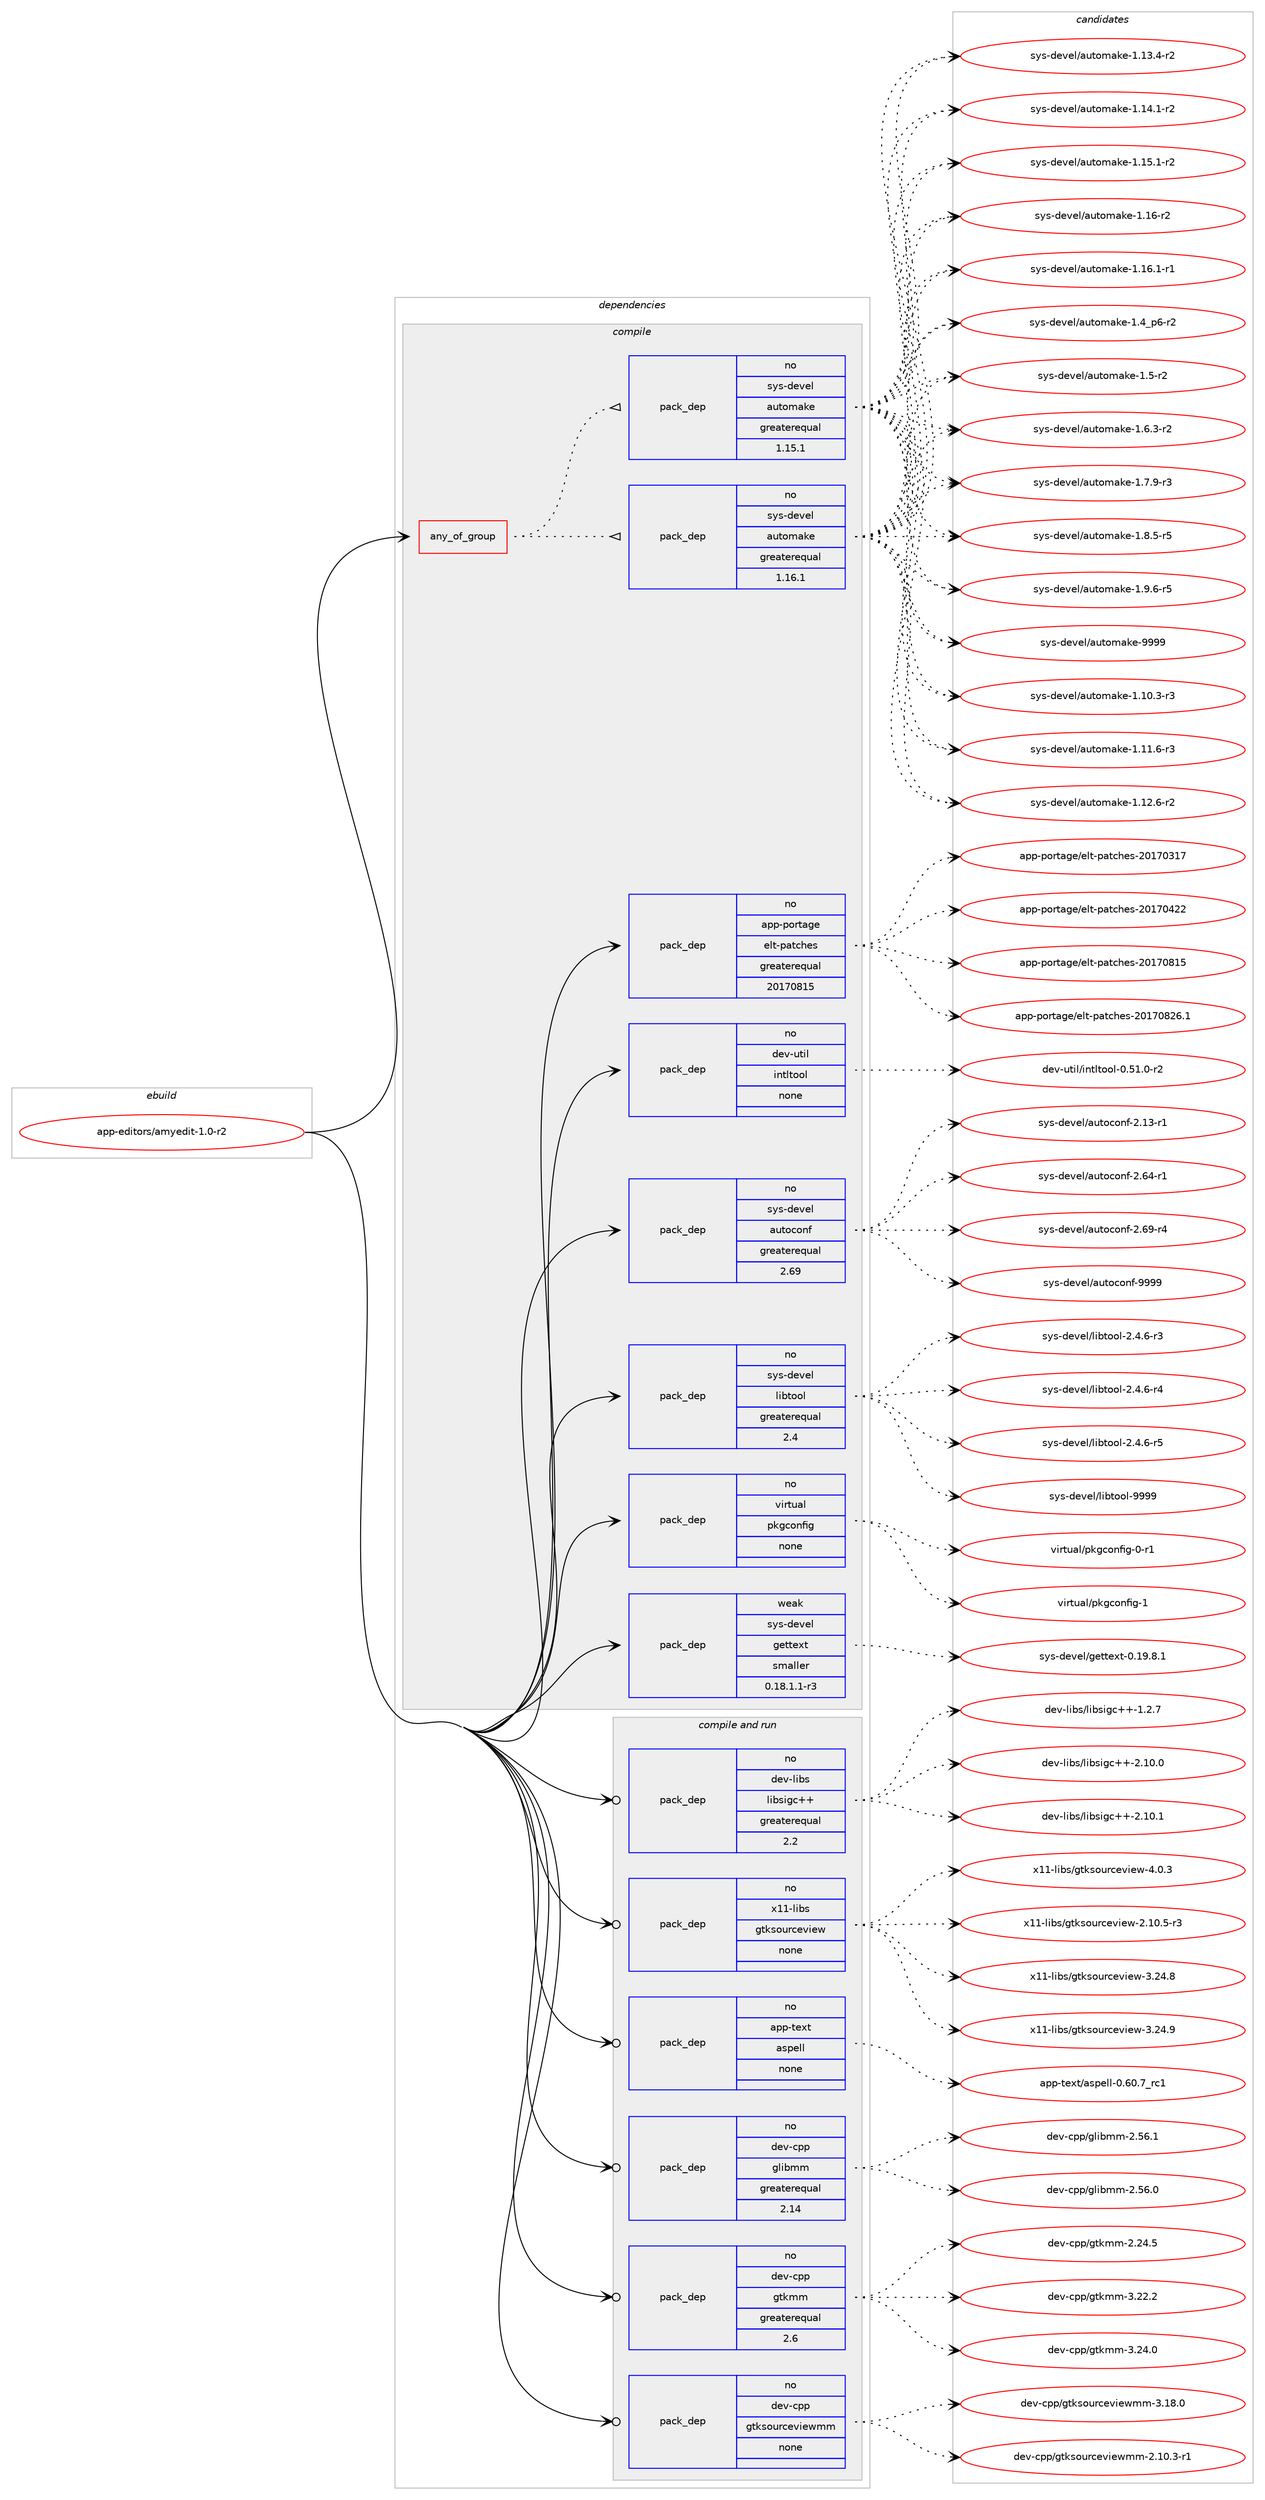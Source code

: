 digraph prolog {

# *************
# Graph options
# *************

newrank=true;
concentrate=true;
compound=true;
graph [rankdir=LR,fontname=Helvetica,fontsize=10,ranksep=1.5];#, ranksep=2.5, nodesep=0.2];
edge  [arrowhead=vee];
node  [fontname=Helvetica,fontsize=10];

# **********
# The ebuild
# **********

subgraph cluster_leftcol {
color=gray;
rank=same;
label=<<i>ebuild</i>>;
id [label="app-editors/amyedit-1.0-r2", color=red, width=4, href="../app-editors/amyedit-1.0-r2.svg"];
}

# ****************
# The dependencies
# ****************

subgraph cluster_midcol {
color=gray;
label=<<i>dependencies</i>>;
subgraph cluster_compile {
fillcolor="#eeeeee";
style=filled;
label=<<i>compile</i>>;
subgraph any19372 {
dependency1278524 [label=<<TABLE BORDER="0" CELLBORDER="1" CELLSPACING="0" CELLPADDING="4"><TR><TD CELLPADDING="10">any_of_group</TD></TR></TABLE>>, shape=none, color=red];subgraph pack910470 {
dependency1278525 [label=<<TABLE BORDER="0" CELLBORDER="1" CELLSPACING="0" CELLPADDING="4" WIDTH="220"><TR><TD ROWSPAN="6" CELLPADDING="30">pack_dep</TD></TR><TR><TD WIDTH="110">no</TD></TR><TR><TD>sys-devel</TD></TR><TR><TD>automake</TD></TR><TR><TD>greaterequal</TD></TR><TR><TD>1.16.1</TD></TR></TABLE>>, shape=none, color=blue];
}
dependency1278524:e -> dependency1278525:w [weight=20,style="dotted",arrowhead="oinv"];
subgraph pack910471 {
dependency1278526 [label=<<TABLE BORDER="0" CELLBORDER="1" CELLSPACING="0" CELLPADDING="4" WIDTH="220"><TR><TD ROWSPAN="6" CELLPADDING="30">pack_dep</TD></TR><TR><TD WIDTH="110">no</TD></TR><TR><TD>sys-devel</TD></TR><TR><TD>automake</TD></TR><TR><TD>greaterequal</TD></TR><TR><TD>1.15.1</TD></TR></TABLE>>, shape=none, color=blue];
}
dependency1278524:e -> dependency1278526:w [weight=20,style="dotted",arrowhead="oinv"];
}
id:e -> dependency1278524:w [weight=20,style="solid",arrowhead="vee"];
subgraph pack910472 {
dependency1278527 [label=<<TABLE BORDER="0" CELLBORDER="1" CELLSPACING="0" CELLPADDING="4" WIDTH="220"><TR><TD ROWSPAN="6" CELLPADDING="30">pack_dep</TD></TR><TR><TD WIDTH="110">no</TD></TR><TR><TD>app-portage</TD></TR><TR><TD>elt-patches</TD></TR><TR><TD>greaterequal</TD></TR><TR><TD>20170815</TD></TR></TABLE>>, shape=none, color=blue];
}
id:e -> dependency1278527:w [weight=20,style="solid",arrowhead="vee"];
subgraph pack910473 {
dependency1278528 [label=<<TABLE BORDER="0" CELLBORDER="1" CELLSPACING="0" CELLPADDING="4" WIDTH="220"><TR><TD ROWSPAN="6" CELLPADDING="30">pack_dep</TD></TR><TR><TD WIDTH="110">no</TD></TR><TR><TD>dev-util</TD></TR><TR><TD>intltool</TD></TR><TR><TD>none</TD></TR><TR><TD></TD></TR></TABLE>>, shape=none, color=blue];
}
id:e -> dependency1278528:w [weight=20,style="solid",arrowhead="vee"];
subgraph pack910474 {
dependency1278529 [label=<<TABLE BORDER="0" CELLBORDER="1" CELLSPACING="0" CELLPADDING="4" WIDTH="220"><TR><TD ROWSPAN="6" CELLPADDING="30">pack_dep</TD></TR><TR><TD WIDTH="110">no</TD></TR><TR><TD>sys-devel</TD></TR><TR><TD>autoconf</TD></TR><TR><TD>greaterequal</TD></TR><TR><TD>2.69</TD></TR></TABLE>>, shape=none, color=blue];
}
id:e -> dependency1278529:w [weight=20,style="solid",arrowhead="vee"];
subgraph pack910475 {
dependency1278530 [label=<<TABLE BORDER="0" CELLBORDER="1" CELLSPACING="0" CELLPADDING="4" WIDTH="220"><TR><TD ROWSPAN="6" CELLPADDING="30">pack_dep</TD></TR><TR><TD WIDTH="110">no</TD></TR><TR><TD>sys-devel</TD></TR><TR><TD>libtool</TD></TR><TR><TD>greaterequal</TD></TR><TR><TD>2.4</TD></TR></TABLE>>, shape=none, color=blue];
}
id:e -> dependency1278530:w [weight=20,style="solid",arrowhead="vee"];
subgraph pack910476 {
dependency1278531 [label=<<TABLE BORDER="0" CELLBORDER="1" CELLSPACING="0" CELLPADDING="4" WIDTH="220"><TR><TD ROWSPAN="6" CELLPADDING="30">pack_dep</TD></TR><TR><TD WIDTH="110">no</TD></TR><TR><TD>virtual</TD></TR><TR><TD>pkgconfig</TD></TR><TR><TD>none</TD></TR><TR><TD></TD></TR></TABLE>>, shape=none, color=blue];
}
id:e -> dependency1278531:w [weight=20,style="solid",arrowhead="vee"];
subgraph pack910477 {
dependency1278532 [label=<<TABLE BORDER="0" CELLBORDER="1" CELLSPACING="0" CELLPADDING="4" WIDTH="220"><TR><TD ROWSPAN="6" CELLPADDING="30">pack_dep</TD></TR><TR><TD WIDTH="110">weak</TD></TR><TR><TD>sys-devel</TD></TR><TR><TD>gettext</TD></TR><TR><TD>smaller</TD></TR><TR><TD>0.18.1.1-r3</TD></TR></TABLE>>, shape=none, color=blue];
}
id:e -> dependency1278532:w [weight=20,style="solid",arrowhead="vee"];
}
subgraph cluster_compileandrun {
fillcolor="#eeeeee";
style=filled;
label=<<i>compile and run</i>>;
subgraph pack910478 {
dependency1278533 [label=<<TABLE BORDER="0" CELLBORDER="1" CELLSPACING="0" CELLPADDING="4" WIDTH="220"><TR><TD ROWSPAN="6" CELLPADDING="30">pack_dep</TD></TR><TR><TD WIDTH="110">no</TD></TR><TR><TD>app-text</TD></TR><TR><TD>aspell</TD></TR><TR><TD>none</TD></TR><TR><TD></TD></TR></TABLE>>, shape=none, color=blue];
}
id:e -> dependency1278533:w [weight=20,style="solid",arrowhead="odotvee"];
subgraph pack910479 {
dependency1278534 [label=<<TABLE BORDER="0" CELLBORDER="1" CELLSPACING="0" CELLPADDING="4" WIDTH="220"><TR><TD ROWSPAN="6" CELLPADDING="30">pack_dep</TD></TR><TR><TD WIDTH="110">no</TD></TR><TR><TD>dev-cpp</TD></TR><TR><TD>glibmm</TD></TR><TR><TD>greaterequal</TD></TR><TR><TD>2.14</TD></TR></TABLE>>, shape=none, color=blue];
}
id:e -> dependency1278534:w [weight=20,style="solid",arrowhead="odotvee"];
subgraph pack910480 {
dependency1278535 [label=<<TABLE BORDER="0" CELLBORDER="1" CELLSPACING="0" CELLPADDING="4" WIDTH="220"><TR><TD ROWSPAN="6" CELLPADDING="30">pack_dep</TD></TR><TR><TD WIDTH="110">no</TD></TR><TR><TD>dev-cpp</TD></TR><TR><TD>gtkmm</TD></TR><TR><TD>greaterequal</TD></TR><TR><TD>2.6</TD></TR></TABLE>>, shape=none, color=blue];
}
id:e -> dependency1278535:w [weight=20,style="solid",arrowhead="odotvee"];
subgraph pack910481 {
dependency1278536 [label=<<TABLE BORDER="0" CELLBORDER="1" CELLSPACING="0" CELLPADDING="4" WIDTH="220"><TR><TD ROWSPAN="6" CELLPADDING="30">pack_dep</TD></TR><TR><TD WIDTH="110">no</TD></TR><TR><TD>dev-cpp</TD></TR><TR><TD>gtksourceviewmm</TD></TR><TR><TD>none</TD></TR><TR><TD></TD></TR></TABLE>>, shape=none, color=blue];
}
id:e -> dependency1278536:w [weight=20,style="solid",arrowhead="odotvee"];
subgraph pack910482 {
dependency1278537 [label=<<TABLE BORDER="0" CELLBORDER="1" CELLSPACING="0" CELLPADDING="4" WIDTH="220"><TR><TD ROWSPAN="6" CELLPADDING="30">pack_dep</TD></TR><TR><TD WIDTH="110">no</TD></TR><TR><TD>dev-libs</TD></TR><TR><TD>libsigc++</TD></TR><TR><TD>greaterequal</TD></TR><TR><TD>2.2</TD></TR></TABLE>>, shape=none, color=blue];
}
id:e -> dependency1278537:w [weight=20,style="solid",arrowhead="odotvee"];
subgraph pack910483 {
dependency1278538 [label=<<TABLE BORDER="0" CELLBORDER="1" CELLSPACING="0" CELLPADDING="4" WIDTH="220"><TR><TD ROWSPAN="6" CELLPADDING="30">pack_dep</TD></TR><TR><TD WIDTH="110">no</TD></TR><TR><TD>x11-libs</TD></TR><TR><TD>gtksourceview</TD></TR><TR><TD>none</TD></TR><TR><TD></TD></TR></TABLE>>, shape=none, color=blue];
}
id:e -> dependency1278538:w [weight=20,style="solid",arrowhead="odotvee"];
}
subgraph cluster_run {
fillcolor="#eeeeee";
style=filled;
label=<<i>run</i>>;
}
}

# **************
# The candidates
# **************

subgraph cluster_choices {
rank=same;
color=gray;
label=<<i>candidates</i>>;

subgraph choice910470 {
color=black;
nodesep=1;
choice11512111545100101118101108479711711611110997107101454946494846514511451 [label="sys-devel/automake-1.10.3-r3", color=red, width=4,href="../sys-devel/automake-1.10.3-r3.svg"];
choice11512111545100101118101108479711711611110997107101454946494946544511451 [label="sys-devel/automake-1.11.6-r3", color=red, width=4,href="../sys-devel/automake-1.11.6-r3.svg"];
choice11512111545100101118101108479711711611110997107101454946495046544511450 [label="sys-devel/automake-1.12.6-r2", color=red, width=4,href="../sys-devel/automake-1.12.6-r2.svg"];
choice11512111545100101118101108479711711611110997107101454946495146524511450 [label="sys-devel/automake-1.13.4-r2", color=red, width=4,href="../sys-devel/automake-1.13.4-r2.svg"];
choice11512111545100101118101108479711711611110997107101454946495246494511450 [label="sys-devel/automake-1.14.1-r2", color=red, width=4,href="../sys-devel/automake-1.14.1-r2.svg"];
choice11512111545100101118101108479711711611110997107101454946495346494511450 [label="sys-devel/automake-1.15.1-r2", color=red, width=4,href="../sys-devel/automake-1.15.1-r2.svg"];
choice1151211154510010111810110847971171161111099710710145494649544511450 [label="sys-devel/automake-1.16-r2", color=red, width=4,href="../sys-devel/automake-1.16-r2.svg"];
choice11512111545100101118101108479711711611110997107101454946495446494511449 [label="sys-devel/automake-1.16.1-r1", color=red, width=4,href="../sys-devel/automake-1.16.1-r1.svg"];
choice115121115451001011181011084797117116111109971071014549465295112544511450 [label="sys-devel/automake-1.4_p6-r2", color=red, width=4,href="../sys-devel/automake-1.4_p6-r2.svg"];
choice11512111545100101118101108479711711611110997107101454946534511450 [label="sys-devel/automake-1.5-r2", color=red, width=4,href="../sys-devel/automake-1.5-r2.svg"];
choice115121115451001011181011084797117116111109971071014549465446514511450 [label="sys-devel/automake-1.6.3-r2", color=red, width=4,href="../sys-devel/automake-1.6.3-r2.svg"];
choice115121115451001011181011084797117116111109971071014549465546574511451 [label="sys-devel/automake-1.7.9-r3", color=red, width=4,href="../sys-devel/automake-1.7.9-r3.svg"];
choice115121115451001011181011084797117116111109971071014549465646534511453 [label="sys-devel/automake-1.8.5-r5", color=red, width=4,href="../sys-devel/automake-1.8.5-r5.svg"];
choice115121115451001011181011084797117116111109971071014549465746544511453 [label="sys-devel/automake-1.9.6-r5", color=red, width=4,href="../sys-devel/automake-1.9.6-r5.svg"];
choice115121115451001011181011084797117116111109971071014557575757 [label="sys-devel/automake-9999", color=red, width=4,href="../sys-devel/automake-9999.svg"];
dependency1278525:e -> choice11512111545100101118101108479711711611110997107101454946494846514511451:w [style=dotted,weight="100"];
dependency1278525:e -> choice11512111545100101118101108479711711611110997107101454946494946544511451:w [style=dotted,weight="100"];
dependency1278525:e -> choice11512111545100101118101108479711711611110997107101454946495046544511450:w [style=dotted,weight="100"];
dependency1278525:e -> choice11512111545100101118101108479711711611110997107101454946495146524511450:w [style=dotted,weight="100"];
dependency1278525:e -> choice11512111545100101118101108479711711611110997107101454946495246494511450:w [style=dotted,weight="100"];
dependency1278525:e -> choice11512111545100101118101108479711711611110997107101454946495346494511450:w [style=dotted,weight="100"];
dependency1278525:e -> choice1151211154510010111810110847971171161111099710710145494649544511450:w [style=dotted,weight="100"];
dependency1278525:e -> choice11512111545100101118101108479711711611110997107101454946495446494511449:w [style=dotted,weight="100"];
dependency1278525:e -> choice115121115451001011181011084797117116111109971071014549465295112544511450:w [style=dotted,weight="100"];
dependency1278525:e -> choice11512111545100101118101108479711711611110997107101454946534511450:w [style=dotted,weight="100"];
dependency1278525:e -> choice115121115451001011181011084797117116111109971071014549465446514511450:w [style=dotted,weight="100"];
dependency1278525:e -> choice115121115451001011181011084797117116111109971071014549465546574511451:w [style=dotted,weight="100"];
dependency1278525:e -> choice115121115451001011181011084797117116111109971071014549465646534511453:w [style=dotted,weight="100"];
dependency1278525:e -> choice115121115451001011181011084797117116111109971071014549465746544511453:w [style=dotted,weight="100"];
dependency1278525:e -> choice115121115451001011181011084797117116111109971071014557575757:w [style=dotted,weight="100"];
}
subgraph choice910471 {
color=black;
nodesep=1;
choice11512111545100101118101108479711711611110997107101454946494846514511451 [label="sys-devel/automake-1.10.3-r3", color=red, width=4,href="../sys-devel/automake-1.10.3-r3.svg"];
choice11512111545100101118101108479711711611110997107101454946494946544511451 [label="sys-devel/automake-1.11.6-r3", color=red, width=4,href="../sys-devel/automake-1.11.6-r3.svg"];
choice11512111545100101118101108479711711611110997107101454946495046544511450 [label="sys-devel/automake-1.12.6-r2", color=red, width=4,href="../sys-devel/automake-1.12.6-r2.svg"];
choice11512111545100101118101108479711711611110997107101454946495146524511450 [label="sys-devel/automake-1.13.4-r2", color=red, width=4,href="../sys-devel/automake-1.13.4-r2.svg"];
choice11512111545100101118101108479711711611110997107101454946495246494511450 [label="sys-devel/automake-1.14.1-r2", color=red, width=4,href="../sys-devel/automake-1.14.1-r2.svg"];
choice11512111545100101118101108479711711611110997107101454946495346494511450 [label="sys-devel/automake-1.15.1-r2", color=red, width=4,href="../sys-devel/automake-1.15.1-r2.svg"];
choice1151211154510010111810110847971171161111099710710145494649544511450 [label="sys-devel/automake-1.16-r2", color=red, width=4,href="../sys-devel/automake-1.16-r2.svg"];
choice11512111545100101118101108479711711611110997107101454946495446494511449 [label="sys-devel/automake-1.16.1-r1", color=red, width=4,href="../sys-devel/automake-1.16.1-r1.svg"];
choice115121115451001011181011084797117116111109971071014549465295112544511450 [label="sys-devel/automake-1.4_p6-r2", color=red, width=4,href="../sys-devel/automake-1.4_p6-r2.svg"];
choice11512111545100101118101108479711711611110997107101454946534511450 [label="sys-devel/automake-1.5-r2", color=red, width=4,href="../sys-devel/automake-1.5-r2.svg"];
choice115121115451001011181011084797117116111109971071014549465446514511450 [label="sys-devel/automake-1.6.3-r2", color=red, width=4,href="../sys-devel/automake-1.6.3-r2.svg"];
choice115121115451001011181011084797117116111109971071014549465546574511451 [label="sys-devel/automake-1.7.9-r3", color=red, width=4,href="../sys-devel/automake-1.7.9-r3.svg"];
choice115121115451001011181011084797117116111109971071014549465646534511453 [label="sys-devel/automake-1.8.5-r5", color=red, width=4,href="../sys-devel/automake-1.8.5-r5.svg"];
choice115121115451001011181011084797117116111109971071014549465746544511453 [label="sys-devel/automake-1.9.6-r5", color=red, width=4,href="../sys-devel/automake-1.9.6-r5.svg"];
choice115121115451001011181011084797117116111109971071014557575757 [label="sys-devel/automake-9999", color=red, width=4,href="../sys-devel/automake-9999.svg"];
dependency1278526:e -> choice11512111545100101118101108479711711611110997107101454946494846514511451:w [style=dotted,weight="100"];
dependency1278526:e -> choice11512111545100101118101108479711711611110997107101454946494946544511451:w [style=dotted,weight="100"];
dependency1278526:e -> choice11512111545100101118101108479711711611110997107101454946495046544511450:w [style=dotted,weight="100"];
dependency1278526:e -> choice11512111545100101118101108479711711611110997107101454946495146524511450:w [style=dotted,weight="100"];
dependency1278526:e -> choice11512111545100101118101108479711711611110997107101454946495246494511450:w [style=dotted,weight="100"];
dependency1278526:e -> choice11512111545100101118101108479711711611110997107101454946495346494511450:w [style=dotted,weight="100"];
dependency1278526:e -> choice1151211154510010111810110847971171161111099710710145494649544511450:w [style=dotted,weight="100"];
dependency1278526:e -> choice11512111545100101118101108479711711611110997107101454946495446494511449:w [style=dotted,weight="100"];
dependency1278526:e -> choice115121115451001011181011084797117116111109971071014549465295112544511450:w [style=dotted,weight="100"];
dependency1278526:e -> choice11512111545100101118101108479711711611110997107101454946534511450:w [style=dotted,weight="100"];
dependency1278526:e -> choice115121115451001011181011084797117116111109971071014549465446514511450:w [style=dotted,weight="100"];
dependency1278526:e -> choice115121115451001011181011084797117116111109971071014549465546574511451:w [style=dotted,weight="100"];
dependency1278526:e -> choice115121115451001011181011084797117116111109971071014549465646534511453:w [style=dotted,weight="100"];
dependency1278526:e -> choice115121115451001011181011084797117116111109971071014549465746544511453:w [style=dotted,weight="100"];
dependency1278526:e -> choice115121115451001011181011084797117116111109971071014557575757:w [style=dotted,weight="100"];
}
subgraph choice910472 {
color=black;
nodesep=1;
choice97112112451121111141169710310147101108116451129711699104101115455048495548514955 [label="app-portage/elt-patches-20170317", color=red, width=4,href="../app-portage/elt-patches-20170317.svg"];
choice97112112451121111141169710310147101108116451129711699104101115455048495548525050 [label="app-portage/elt-patches-20170422", color=red, width=4,href="../app-portage/elt-patches-20170422.svg"];
choice97112112451121111141169710310147101108116451129711699104101115455048495548564953 [label="app-portage/elt-patches-20170815", color=red, width=4,href="../app-portage/elt-patches-20170815.svg"];
choice971121124511211111411697103101471011081164511297116991041011154550484955485650544649 [label="app-portage/elt-patches-20170826.1", color=red, width=4,href="../app-portage/elt-patches-20170826.1.svg"];
dependency1278527:e -> choice97112112451121111141169710310147101108116451129711699104101115455048495548514955:w [style=dotted,weight="100"];
dependency1278527:e -> choice97112112451121111141169710310147101108116451129711699104101115455048495548525050:w [style=dotted,weight="100"];
dependency1278527:e -> choice97112112451121111141169710310147101108116451129711699104101115455048495548564953:w [style=dotted,weight="100"];
dependency1278527:e -> choice971121124511211111411697103101471011081164511297116991041011154550484955485650544649:w [style=dotted,weight="100"];
}
subgraph choice910473 {
color=black;
nodesep=1;
choice1001011184511711610510847105110116108116111111108454846534946484511450 [label="dev-util/intltool-0.51.0-r2", color=red, width=4,href="../dev-util/intltool-0.51.0-r2.svg"];
dependency1278528:e -> choice1001011184511711610510847105110116108116111111108454846534946484511450:w [style=dotted,weight="100"];
}
subgraph choice910474 {
color=black;
nodesep=1;
choice1151211154510010111810110847971171161119911111010245504649514511449 [label="sys-devel/autoconf-2.13-r1", color=red, width=4,href="../sys-devel/autoconf-2.13-r1.svg"];
choice1151211154510010111810110847971171161119911111010245504654524511449 [label="sys-devel/autoconf-2.64-r1", color=red, width=4,href="../sys-devel/autoconf-2.64-r1.svg"];
choice1151211154510010111810110847971171161119911111010245504654574511452 [label="sys-devel/autoconf-2.69-r4", color=red, width=4,href="../sys-devel/autoconf-2.69-r4.svg"];
choice115121115451001011181011084797117116111991111101024557575757 [label="sys-devel/autoconf-9999", color=red, width=4,href="../sys-devel/autoconf-9999.svg"];
dependency1278529:e -> choice1151211154510010111810110847971171161119911111010245504649514511449:w [style=dotted,weight="100"];
dependency1278529:e -> choice1151211154510010111810110847971171161119911111010245504654524511449:w [style=dotted,weight="100"];
dependency1278529:e -> choice1151211154510010111810110847971171161119911111010245504654574511452:w [style=dotted,weight="100"];
dependency1278529:e -> choice115121115451001011181011084797117116111991111101024557575757:w [style=dotted,weight="100"];
}
subgraph choice910475 {
color=black;
nodesep=1;
choice1151211154510010111810110847108105981161111111084550465246544511451 [label="sys-devel/libtool-2.4.6-r3", color=red, width=4,href="../sys-devel/libtool-2.4.6-r3.svg"];
choice1151211154510010111810110847108105981161111111084550465246544511452 [label="sys-devel/libtool-2.4.6-r4", color=red, width=4,href="../sys-devel/libtool-2.4.6-r4.svg"];
choice1151211154510010111810110847108105981161111111084550465246544511453 [label="sys-devel/libtool-2.4.6-r5", color=red, width=4,href="../sys-devel/libtool-2.4.6-r5.svg"];
choice1151211154510010111810110847108105981161111111084557575757 [label="sys-devel/libtool-9999", color=red, width=4,href="../sys-devel/libtool-9999.svg"];
dependency1278530:e -> choice1151211154510010111810110847108105981161111111084550465246544511451:w [style=dotted,weight="100"];
dependency1278530:e -> choice1151211154510010111810110847108105981161111111084550465246544511452:w [style=dotted,weight="100"];
dependency1278530:e -> choice1151211154510010111810110847108105981161111111084550465246544511453:w [style=dotted,weight="100"];
dependency1278530:e -> choice1151211154510010111810110847108105981161111111084557575757:w [style=dotted,weight="100"];
}
subgraph choice910476 {
color=black;
nodesep=1;
choice11810511411611797108471121071039911111010210510345484511449 [label="virtual/pkgconfig-0-r1", color=red, width=4,href="../virtual/pkgconfig-0-r1.svg"];
choice1181051141161179710847112107103991111101021051034549 [label="virtual/pkgconfig-1", color=red, width=4,href="../virtual/pkgconfig-1.svg"];
dependency1278531:e -> choice11810511411611797108471121071039911111010210510345484511449:w [style=dotted,weight="100"];
dependency1278531:e -> choice1181051141161179710847112107103991111101021051034549:w [style=dotted,weight="100"];
}
subgraph choice910477 {
color=black;
nodesep=1;
choice1151211154510010111810110847103101116116101120116454846495746564649 [label="sys-devel/gettext-0.19.8.1", color=red, width=4,href="../sys-devel/gettext-0.19.8.1.svg"];
dependency1278532:e -> choice1151211154510010111810110847103101116116101120116454846495746564649:w [style=dotted,weight="100"];
}
subgraph choice910478 {
color=black;
nodesep=1;
choice9711211245116101120116479711511210110810845484654484655951149949 [label="app-text/aspell-0.60.7_rc1", color=red, width=4,href="../app-text/aspell-0.60.7_rc1.svg"];
dependency1278533:e -> choice9711211245116101120116479711511210110810845484654484655951149949:w [style=dotted,weight="100"];
}
subgraph choice910479 {
color=black;
nodesep=1;
choice1001011184599112112471031081059810910945504653544648 [label="dev-cpp/glibmm-2.56.0", color=red, width=4,href="../dev-cpp/glibmm-2.56.0.svg"];
choice1001011184599112112471031081059810910945504653544649 [label="dev-cpp/glibmm-2.56.1", color=red, width=4,href="../dev-cpp/glibmm-2.56.1.svg"];
dependency1278534:e -> choice1001011184599112112471031081059810910945504653544648:w [style=dotted,weight="100"];
dependency1278534:e -> choice1001011184599112112471031081059810910945504653544649:w [style=dotted,weight="100"];
}
subgraph choice910480 {
color=black;
nodesep=1;
choice10010111845991121124710311610710910945504650524653 [label="dev-cpp/gtkmm-2.24.5", color=red, width=4,href="../dev-cpp/gtkmm-2.24.5.svg"];
choice10010111845991121124710311610710910945514650504650 [label="dev-cpp/gtkmm-3.22.2", color=red, width=4,href="../dev-cpp/gtkmm-3.22.2.svg"];
choice10010111845991121124710311610710910945514650524648 [label="dev-cpp/gtkmm-3.24.0", color=red, width=4,href="../dev-cpp/gtkmm-3.24.0.svg"];
dependency1278535:e -> choice10010111845991121124710311610710910945504650524653:w [style=dotted,weight="100"];
dependency1278535:e -> choice10010111845991121124710311610710910945514650504650:w [style=dotted,weight="100"];
dependency1278535:e -> choice10010111845991121124710311610710910945514650524648:w [style=dotted,weight="100"];
}
subgraph choice910481 {
color=black;
nodesep=1;
choice10010111845991121124710311610711511111711499101118105101119109109455046494846514511449 [label="dev-cpp/gtksourceviewmm-2.10.3-r1", color=red, width=4,href="../dev-cpp/gtksourceviewmm-2.10.3-r1.svg"];
choice1001011184599112112471031161071151111171149910111810510111910910945514649564648 [label="dev-cpp/gtksourceviewmm-3.18.0", color=red, width=4,href="../dev-cpp/gtksourceviewmm-3.18.0.svg"];
dependency1278536:e -> choice10010111845991121124710311610711511111711499101118105101119109109455046494846514511449:w [style=dotted,weight="100"];
dependency1278536:e -> choice1001011184599112112471031161071151111171149910111810510111910910945514649564648:w [style=dotted,weight="100"];
}
subgraph choice910482 {
color=black;
nodesep=1;
choice10010111845108105981154710810598115105103994343454946504655 [label="dev-libs/libsigc++-1.2.7", color=red, width=4,href="../dev-libs/libsigc++-1.2.7.svg"];
choice1001011184510810598115471081059811510510399434345504649484648 [label="dev-libs/libsigc++-2.10.0", color=red, width=4,href="../dev-libs/libsigc++-2.10.0.svg"];
choice1001011184510810598115471081059811510510399434345504649484649 [label="dev-libs/libsigc++-2.10.1", color=red, width=4,href="../dev-libs/libsigc++-2.10.1.svg"];
dependency1278537:e -> choice10010111845108105981154710810598115105103994343454946504655:w [style=dotted,weight="100"];
dependency1278537:e -> choice1001011184510810598115471081059811510510399434345504649484648:w [style=dotted,weight="100"];
dependency1278537:e -> choice1001011184510810598115471081059811510510399434345504649484649:w [style=dotted,weight="100"];
}
subgraph choice910483 {
color=black;
nodesep=1;
choice120494945108105981154710311610711511111711499101118105101119455046494846534511451 [label="x11-libs/gtksourceview-2.10.5-r3", color=red, width=4,href="../x11-libs/gtksourceview-2.10.5-r3.svg"];
choice12049494510810598115471031161071151111171149910111810510111945514650524656 [label="x11-libs/gtksourceview-3.24.8", color=red, width=4,href="../x11-libs/gtksourceview-3.24.8.svg"];
choice12049494510810598115471031161071151111171149910111810510111945514650524657 [label="x11-libs/gtksourceview-3.24.9", color=red, width=4,href="../x11-libs/gtksourceview-3.24.9.svg"];
choice120494945108105981154710311610711511111711499101118105101119455246484651 [label="x11-libs/gtksourceview-4.0.3", color=red, width=4,href="../x11-libs/gtksourceview-4.0.3.svg"];
dependency1278538:e -> choice120494945108105981154710311610711511111711499101118105101119455046494846534511451:w [style=dotted,weight="100"];
dependency1278538:e -> choice12049494510810598115471031161071151111171149910111810510111945514650524656:w [style=dotted,weight="100"];
dependency1278538:e -> choice12049494510810598115471031161071151111171149910111810510111945514650524657:w [style=dotted,weight="100"];
dependency1278538:e -> choice120494945108105981154710311610711511111711499101118105101119455246484651:w [style=dotted,weight="100"];
}
}

}
